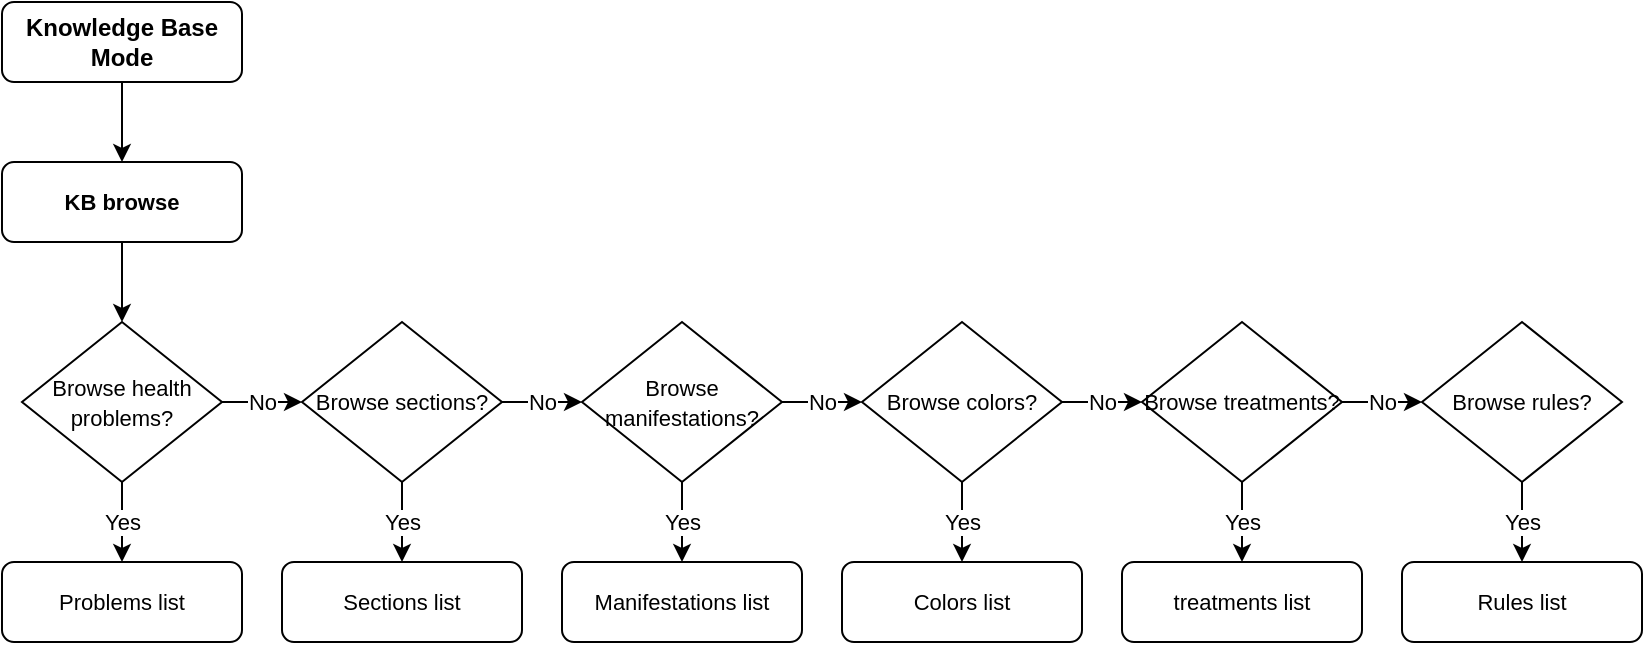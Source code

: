 <mxfile version="20.5.1" type="device"><diagram id="hT_GPT7gg4nPrldr5eKQ" name="Pagina-1"><mxGraphModel dx="2773" dy="1935" grid="0" gridSize="10" guides="1" tooltips="1" connect="1" arrows="1" fold="1" page="0" pageScale="1" pageWidth="827" pageHeight="1169" math="0" shadow="0"><root><mxCell id="0"/><mxCell id="1" parent="0"/><mxCell id="C74JGYrX-JeuzNpfmGxo-2" value="" style="edgeStyle=orthogonalEdgeStyle;rounded=0;orthogonalLoop=1;jettySize=auto;html=1;" edge="1" parent="1" source="G2eJwxeti9c5iT1lwzZH-1" target="G2eJwxeti9c5iT1lwzZH-2"><mxGeometry relative="1" as="geometry"/></mxCell><mxCell id="G2eJwxeti9c5iT1lwzZH-1" value="&lt;span style=&quot;font-size: 11px;&quot;&gt;KB browse&lt;br&gt;&lt;/span&gt;" style="rounded=1;whiteSpace=wrap;html=1;fontSize=12;glass=0;strokeWidth=1;shadow=0;fontStyle=1;labelBackgroundColor=default;labelBorderColor=none;" parent="1" vertex="1"><mxGeometry x="-1320" y="-1120" width="120" height="40" as="geometry"/></mxCell><mxCell id="C74JGYrX-JeuzNpfmGxo-5" value="Yes" style="edgeStyle=orthogonalEdgeStyle;rounded=0;orthogonalLoop=1;jettySize=auto;html=1;" edge="1" parent="1" source="G2eJwxeti9c5iT1lwzZH-3" target="G2eJwxeti9c5iT1lwzZH-11"><mxGeometry relative="1" as="geometry"/></mxCell><mxCell id="C74JGYrX-JeuzNpfmGxo-6" value="No" style="edgeStyle=orthogonalEdgeStyle;rounded=0;orthogonalLoop=1;jettySize=auto;html=1;" edge="1" parent="1" source="G2eJwxeti9c5iT1lwzZH-3" target="G2eJwxeti9c5iT1lwzZH-4"><mxGeometry relative="1" as="geometry"/></mxCell><mxCell id="G2eJwxeti9c5iT1lwzZH-3" value="&lt;span style=&quot;font-size: 11px;&quot;&gt;Browse sections?&lt;/span&gt;" style="rhombus;whiteSpace=wrap;html=1;" parent="1" vertex="1"><mxGeometry x="-1170" y="-1040" width="100" height="80" as="geometry"/></mxCell><mxCell id="C74JGYrX-JeuzNpfmGxo-7" value="Yes" style="edgeStyle=orthogonalEdgeStyle;rounded=0;orthogonalLoop=1;jettySize=auto;html=1;" edge="1" parent="1" source="G2eJwxeti9c5iT1lwzZH-4" target="G2eJwxeti9c5iT1lwzZH-14"><mxGeometry relative="1" as="geometry"/></mxCell><mxCell id="C74JGYrX-JeuzNpfmGxo-9" value="No" style="edgeStyle=orthogonalEdgeStyle;rounded=0;orthogonalLoop=1;jettySize=auto;html=1;" edge="1" parent="1" source="G2eJwxeti9c5iT1lwzZH-4" target="G2eJwxeti9c5iT1lwzZH-5"><mxGeometry relative="1" as="geometry"/></mxCell><mxCell id="G2eJwxeti9c5iT1lwzZH-4" value="&lt;span style=&quot;font-size: 11px;&quot;&gt;Browse manifestations?&lt;/span&gt;" style="rhombus;whiteSpace=wrap;html=1;" parent="1" vertex="1"><mxGeometry x="-1030" y="-1040" width="100" height="80" as="geometry"/></mxCell><mxCell id="C74JGYrX-JeuzNpfmGxo-8" value="Yes" style="edgeStyle=orthogonalEdgeStyle;rounded=0;orthogonalLoop=1;jettySize=auto;html=1;" edge="1" parent="1" source="G2eJwxeti9c5iT1lwzZH-5" target="G2eJwxeti9c5iT1lwzZH-16"><mxGeometry relative="1" as="geometry"/></mxCell><mxCell id="C74JGYrX-JeuzNpfmGxo-10" value="No" style="edgeStyle=orthogonalEdgeStyle;rounded=0;orthogonalLoop=1;jettySize=auto;html=1;" edge="1" parent="1" source="G2eJwxeti9c5iT1lwzZH-5" target="G2eJwxeti9c5iT1lwzZH-18"><mxGeometry relative="1" as="geometry"/></mxCell><mxCell id="G2eJwxeti9c5iT1lwzZH-5" value="&lt;span style=&quot;font-size: 11px;&quot;&gt;Browse colors?&lt;/span&gt;" style="rhombus;whiteSpace=wrap;html=1;" parent="1" vertex="1"><mxGeometry x="-890" y="-1040" width="100" height="80" as="geometry"/></mxCell><mxCell id="G2eJwxeti9c5iT1lwzZH-10" value="&lt;span style=&quot;font-size: 11px;&quot;&gt;Problems list&lt;br&gt;&lt;/span&gt;" style="rounded=1;whiteSpace=wrap;html=1;fontSize=12;glass=0;strokeWidth=1;shadow=0;fontStyle=0;labelBackgroundColor=default;labelBorderColor=none;" parent="1" vertex="1"><mxGeometry x="-1320" y="-920" width="120" height="40" as="geometry"/></mxCell><mxCell id="G2eJwxeti9c5iT1lwzZH-11" value="&lt;span style=&quot;font-size: 11px;&quot;&gt;Sections list&lt;br&gt;&lt;/span&gt;" style="rounded=1;whiteSpace=wrap;html=1;fontSize=12;glass=0;strokeWidth=1;shadow=0;fontStyle=0;labelBackgroundColor=default;labelBorderColor=none;" parent="1" vertex="1"><mxGeometry x="-1180" y="-920" width="120" height="40" as="geometry"/></mxCell><mxCell id="G2eJwxeti9c5iT1lwzZH-14" value="&lt;span style=&quot;font-size: 11px;&quot;&gt;Manifestations list&lt;br&gt;&lt;/span&gt;" style="rounded=1;whiteSpace=wrap;html=1;fontSize=12;glass=0;strokeWidth=1;shadow=0;fontStyle=0;labelBackgroundColor=default;labelBorderColor=none;" parent="1" vertex="1"><mxGeometry x="-1040" y="-920" width="120" height="40" as="geometry"/></mxCell><mxCell id="G2eJwxeti9c5iT1lwzZH-16" value="&lt;span style=&quot;font-size: 11px;&quot;&gt;Colors list&lt;br&gt;&lt;/span&gt;" style="rounded=1;whiteSpace=wrap;html=1;fontSize=12;glass=0;strokeWidth=1;shadow=0;fontStyle=0;labelBackgroundColor=default;labelBorderColor=none;" parent="1" vertex="1"><mxGeometry x="-900" y="-920" width="120" height="40" as="geometry"/></mxCell><mxCell id="C74JGYrX-JeuzNpfmGxo-11" value="Yes" style="edgeStyle=orthogonalEdgeStyle;rounded=0;orthogonalLoop=1;jettySize=auto;html=1;" edge="1" parent="1" source="G2eJwxeti9c5iT1lwzZH-18" target="G2eJwxeti9c5iT1lwzZH-20"><mxGeometry relative="1" as="geometry"/></mxCell><mxCell id="C74JGYrX-JeuzNpfmGxo-13" value="No" style="edgeStyle=orthogonalEdgeStyle;rounded=0;orthogonalLoop=1;jettySize=auto;html=1;" edge="1" parent="1" source="G2eJwxeti9c5iT1lwzZH-18" target="G2eJwxeti9c5iT1lwzZH-21"><mxGeometry relative="1" as="geometry"><mxPoint x="-640" y="-1000" as="sourcePoint"/></mxGeometry></mxCell><mxCell id="G2eJwxeti9c5iT1lwzZH-18" value="&lt;span style=&quot;font-size: 11px;&quot;&gt;Browse treatments?&lt;/span&gt;" style="rhombus;whiteSpace=wrap;html=1;" parent="1" vertex="1"><mxGeometry x="-750" y="-1040" width="100" height="80" as="geometry"/></mxCell><mxCell id="G2eJwxeti9c5iT1lwzZH-20" value="&lt;span style=&quot;font-size: 11px;&quot;&gt;treatments list&lt;br&gt;&lt;/span&gt;" style="rounded=1;whiteSpace=wrap;html=1;fontSize=12;glass=0;strokeWidth=1;shadow=0;fontStyle=0;labelBackgroundColor=default;labelBorderColor=none;" parent="1" vertex="1"><mxGeometry x="-760" y="-920" width="120" height="40" as="geometry"/></mxCell><mxCell id="C74JGYrX-JeuzNpfmGxo-12" value="Yes" style="edgeStyle=orthogonalEdgeStyle;rounded=0;orthogonalLoop=1;jettySize=auto;html=1;" edge="1" parent="1" source="G2eJwxeti9c5iT1lwzZH-21" target="G2eJwxeti9c5iT1lwzZH-23"><mxGeometry relative="1" as="geometry"/></mxCell><mxCell id="G2eJwxeti9c5iT1lwzZH-21" value="&lt;span style=&quot;font-size: 11px;&quot;&gt;Browse rules?&lt;/span&gt;" style="rhombus;whiteSpace=wrap;html=1;" parent="1" vertex="1"><mxGeometry x="-610" y="-1040" width="100" height="80" as="geometry"/></mxCell><mxCell id="G2eJwxeti9c5iT1lwzZH-23" value="&lt;span style=&quot;font-size: 11px;&quot;&gt;Rules list&lt;br&gt;&lt;/span&gt;" style="rounded=1;whiteSpace=wrap;html=1;fontSize=12;glass=0;strokeWidth=1;shadow=0;fontStyle=0;labelBackgroundColor=default;labelBorderColor=none;" parent="1" vertex="1"><mxGeometry x="-620" y="-920" width="120" height="40" as="geometry"/></mxCell><mxCell id="C74JGYrX-JeuzNpfmGxo-3" value="" style="edgeStyle=orthogonalEdgeStyle;rounded=0;orthogonalLoop=1;jettySize=auto;html=1;" edge="1" parent="1" source="G2eJwxeti9c5iT1lwzZH-26" target="G2eJwxeti9c5iT1lwzZH-1"><mxGeometry relative="1" as="geometry"/></mxCell><mxCell id="G2eJwxeti9c5iT1lwzZH-26" value="Knowledge Base Mode" style="rounded=1;whiteSpace=wrap;html=1;fontSize=12;glass=0;strokeWidth=1;shadow=0;fontStyle=1" parent="1" vertex="1"><mxGeometry x="-1320" y="-1200" width="120" height="40" as="geometry"/></mxCell><mxCell id="C74JGYrX-JeuzNpfmGxo-4" value="No" style="edgeStyle=orthogonalEdgeStyle;rounded=0;orthogonalLoop=1;jettySize=auto;html=1;" edge="1" parent="1" source="G2eJwxeti9c5iT1lwzZH-2" target="G2eJwxeti9c5iT1lwzZH-3"><mxGeometry relative="1" as="geometry"/></mxCell><mxCell id="C74JGYrX-JeuzNpfmGxo-15" value="Yes" style="edgeStyle=orthogonalEdgeStyle;rounded=0;orthogonalLoop=1;jettySize=auto;html=1;" edge="1" parent="1" source="G2eJwxeti9c5iT1lwzZH-2" target="G2eJwxeti9c5iT1lwzZH-10"><mxGeometry relative="1" as="geometry"/></mxCell><mxCell id="G2eJwxeti9c5iT1lwzZH-2" value="&lt;span style=&quot;font-size: 11px;&quot;&gt;Browse health problems?&lt;/span&gt;" style="rhombus;whiteSpace=wrap;html=1;" parent="1" vertex="1"><mxGeometry x="-1310" y="-1040" width="100" height="80" as="geometry"/></mxCell></root></mxGraphModel></diagram></mxfile>